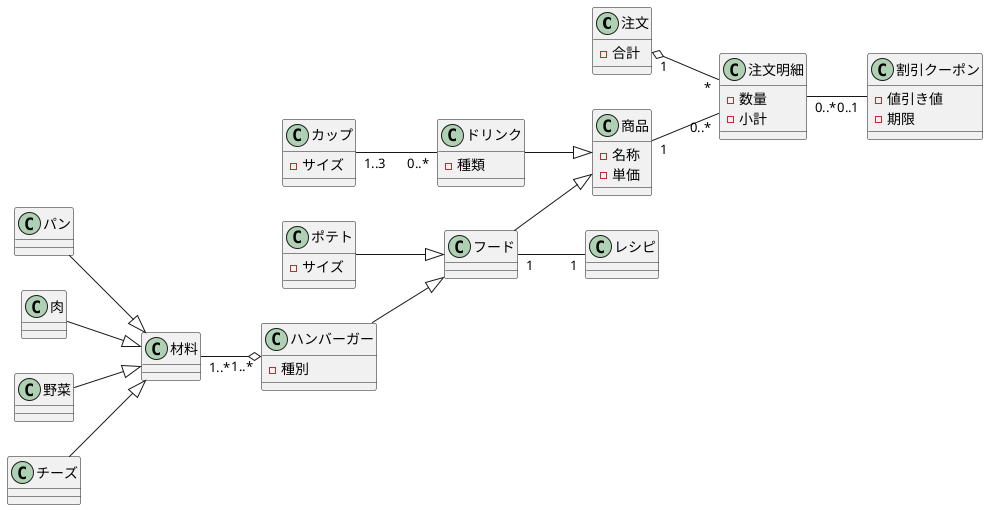 @startuml 演習７－４ー１
left to right direction
class 注文{
    -合計
}
class 注文明細{
    -数量
    -小計
}
class 割引クーポン{
    -値引き値
    -期限
}
class 商品{
    -名称
    -単価
}
class カップ{
    -サイズ
}
class ドリンク{
    -種類
}
class フード{

}
class レシピ{

}
class ポテト{
    -サイズ
}
class ハンバーガー{
    -種別
}
class 材料{
    
}
class パン{

}
class 肉{

}
class 野菜{

}
class チーズ{
}
注文 "1" o-- "*"注文明細
注文明細 "0..*" -- "0..1"割引クーポン
商品 "1" -- "0..*" 注文明細
カップ"1..3" -- "0..*" ドリンク
ドリンク --|> 商品
フード --|> 商品
フード "1" -- "1"レシピ
ポテト --|> フード
ハンバーガー --|> フード
材料 "1..*" --o "1..*"ハンバーガー
パン--|>材料
肉--|>材料
野菜--|>材料
チーズ--|>材料
@enduml